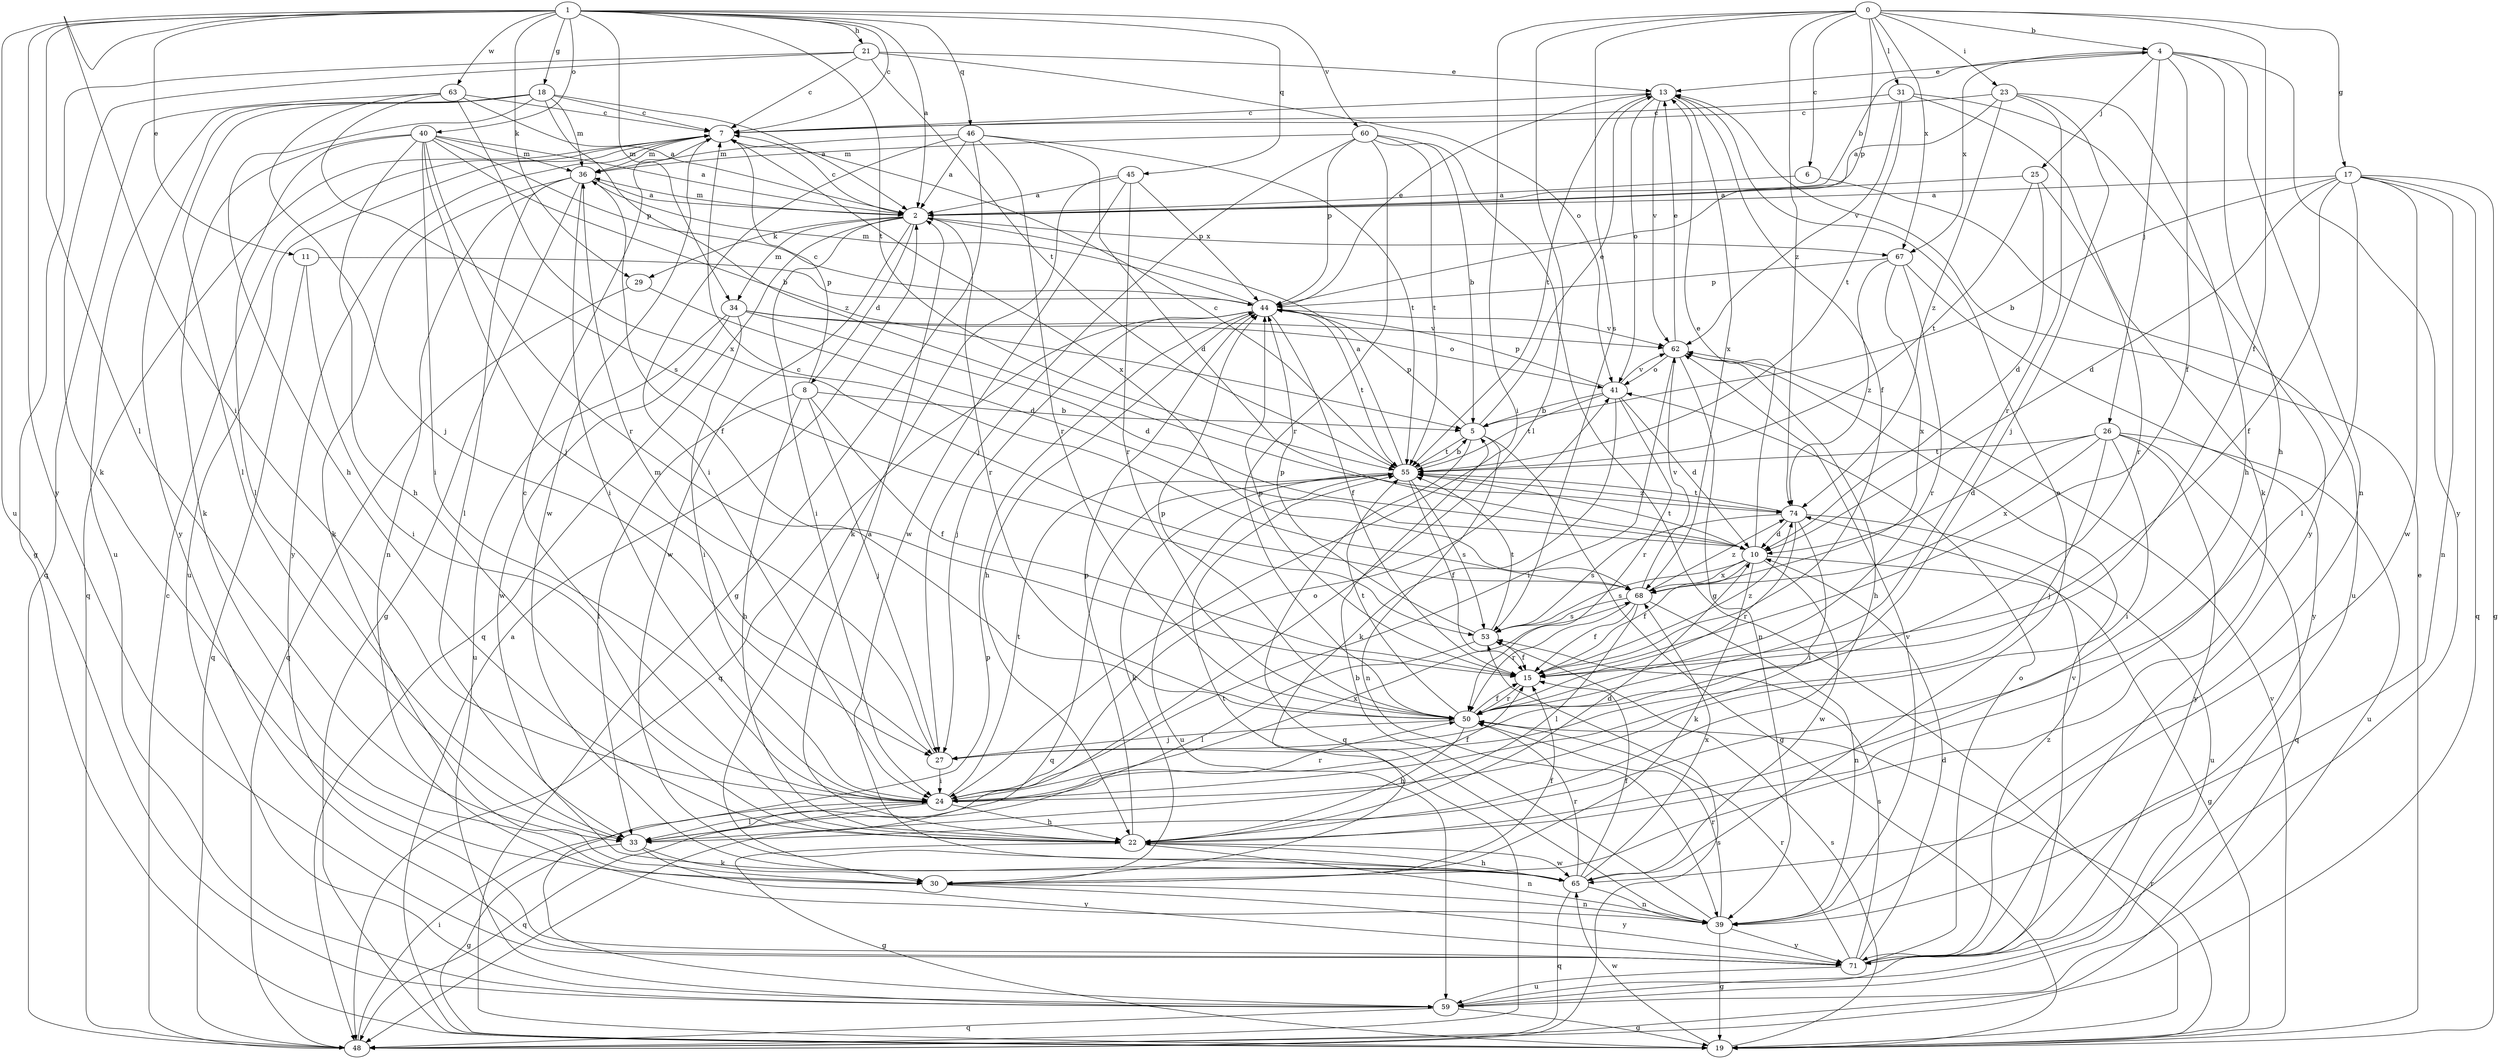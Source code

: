 strict digraph  {
0;
1;
2;
4;
5;
6;
7;
8;
10;
11;
13;
15;
17;
18;
19;
21;
22;
23;
24;
25;
26;
27;
29;
30;
31;
33;
34;
36;
39;
40;
41;
44;
45;
46;
48;
50;
53;
55;
59;
60;
62;
63;
65;
67;
68;
71;
74;
0 -> 4  [label=b];
0 -> 6  [label=c];
0 -> 15  [label=f];
0 -> 17  [label=g];
0 -> 23  [label=i];
0 -> 24  [label=i];
0 -> 31  [label=l];
0 -> 33  [label=l];
0 -> 44  [label=p];
0 -> 53  [label=s];
0 -> 67  [label=x];
0 -> 74  [label=z];
1 -> 2  [label=a];
1 -> 7  [label=c];
1 -> 11  [label=e];
1 -> 18  [label=g];
1 -> 21  [label=h];
1 -> 24  [label=i];
1 -> 29  [label=k];
1 -> 33  [label=l];
1 -> 34  [label=m];
1 -> 40  [label=o];
1 -> 45  [label=q];
1 -> 46  [label=q];
1 -> 55  [label=t];
1 -> 59  [label=u];
1 -> 60  [label=v];
1 -> 63  [label=w];
1 -> 71  [label=y];
2 -> 4  [label=b];
2 -> 7  [label=c];
2 -> 8  [label=d];
2 -> 24  [label=i];
2 -> 29  [label=k];
2 -> 34  [label=m];
2 -> 36  [label=m];
2 -> 48  [label=q];
2 -> 50  [label=r];
2 -> 65  [label=w];
2 -> 67  [label=x];
4 -> 13  [label=e];
4 -> 15  [label=f];
4 -> 22  [label=h];
4 -> 25  [label=j];
4 -> 26  [label=j];
4 -> 39  [label=n];
4 -> 67  [label=x];
4 -> 71  [label=y];
5 -> 13  [label=e];
5 -> 19  [label=g];
5 -> 39  [label=n];
5 -> 44  [label=p];
5 -> 48  [label=q];
5 -> 55  [label=t];
6 -> 2  [label=a];
6 -> 59  [label=u];
7 -> 36  [label=m];
7 -> 48  [label=q];
7 -> 59  [label=u];
7 -> 65  [label=w];
7 -> 68  [label=x];
7 -> 71  [label=y];
8 -> 5  [label=b];
8 -> 7  [label=c];
8 -> 15  [label=f];
8 -> 22  [label=h];
8 -> 27  [label=j];
8 -> 33  [label=l];
10 -> 13  [label=e];
10 -> 15  [label=f];
10 -> 19  [label=g];
10 -> 30  [label=k];
10 -> 53  [label=s];
10 -> 55  [label=t];
10 -> 65  [label=w];
10 -> 68  [label=x];
11 -> 24  [label=i];
11 -> 44  [label=p];
11 -> 48  [label=q];
13 -> 7  [label=c];
13 -> 15  [label=f];
13 -> 41  [label=o];
13 -> 55  [label=t];
13 -> 62  [label=v];
13 -> 68  [label=x];
15 -> 44  [label=p];
15 -> 50  [label=r];
15 -> 74  [label=z];
17 -> 2  [label=a];
17 -> 5  [label=b];
17 -> 10  [label=d];
17 -> 15  [label=f];
17 -> 19  [label=g];
17 -> 33  [label=l];
17 -> 39  [label=n];
17 -> 48  [label=q];
17 -> 65  [label=w];
18 -> 2  [label=a];
18 -> 7  [label=c];
18 -> 22  [label=h];
18 -> 33  [label=l];
18 -> 36  [label=m];
18 -> 59  [label=u];
18 -> 71  [label=y];
18 -> 74  [label=z];
19 -> 2  [label=a];
19 -> 13  [label=e];
19 -> 50  [label=r];
19 -> 53  [label=s];
19 -> 62  [label=v];
19 -> 65  [label=w];
21 -> 7  [label=c];
21 -> 13  [label=e];
21 -> 19  [label=g];
21 -> 30  [label=k];
21 -> 41  [label=o];
21 -> 55  [label=t];
22 -> 2  [label=a];
22 -> 7  [label=c];
22 -> 10  [label=d];
22 -> 19  [label=g];
22 -> 39  [label=n];
22 -> 44  [label=p];
22 -> 65  [label=w];
23 -> 2  [label=a];
23 -> 7  [label=c];
23 -> 22  [label=h];
23 -> 27  [label=j];
23 -> 50  [label=r];
23 -> 74  [label=z];
24 -> 15  [label=f];
24 -> 22  [label=h];
24 -> 33  [label=l];
24 -> 41  [label=o];
24 -> 48  [label=q];
24 -> 50  [label=r];
24 -> 55  [label=t];
24 -> 68  [label=x];
25 -> 2  [label=a];
25 -> 10  [label=d];
25 -> 50  [label=r];
25 -> 55  [label=t];
26 -> 10  [label=d];
26 -> 24  [label=i];
26 -> 27  [label=j];
26 -> 48  [label=q];
26 -> 55  [label=t];
26 -> 59  [label=u];
26 -> 68  [label=x];
26 -> 71  [label=y];
27 -> 24  [label=i];
27 -> 36  [label=m];
29 -> 10  [label=d];
29 -> 48  [label=q];
30 -> 15  [label=f];
30 -> 39  [label=n];
30 -> 71  [label=y];
31 -> 7  [label=c];
31 -> 30  [label=k];
31 -> 55  [label=t];
31 -> 62  [label=v];
31 -> 71  [label=y];
33 -> 19  [label=g];
33 -> 30  [label=k];
33 -> 71  [label=y];
34 -> 10  [label=d];
34 -> 24  [label=i];
34 -> 41  [label=o];
34 -> 59  [label=u];
34 -> 62  [label=v];
34 -> 65  [label=w];
36 -> 2  [label=a];
36 -> 15  [label=f];
36 -> 19  [label=g];
36 -> 24  [label=i];
36 -> 30  [label=k];
36 -> 33  [label=l];
36 -> 39  [label=n];
39 -> 5  [label=b];
39 -> 19  [label=g];
39 -> 50  [label=r];
39 -> 55  [label=t];
39 -> 62  [label=v];
39 -> 71  [label=y];
40 -> 2  [label=a];
40 -> 5  [label=b];
40 -> 22  [label=h];
40 -> 24  [label=i];
40 -> 27  [label=j];
40 -> 30  [label=k];
40 -> 33  [label=l];
40 -> 36  [label=m];
40 -> 44  [label=p];
40 -> 50  [label=r];
41 -> 5  [label=b];
41 -> 10  [label=d];
41 -> 30  [label=k];
41 -> 44  [label=p];
41 -> 50  [label=r];
41 -> 55  [label=t];
41 -> 62  [label=v];
44 -> 13  [label=e];
44 -> 15  [label=f];
44 -> 22  [label=h];
44 -> 27  [label=j];
44 -> 36  [label=m];
44 -> 48  [label=q];
44 -> 55  [label=t];
44 -> 62  [label=v];
45 -> 2  [label=a];
45 -> 30  [label=k];
45 -> 44  [label=p];
45 -> 50  [label=r];
45 -> 65  [label=w];
46 -> 2  [label=a];
46 -> 10  [label=d];
46 -> 19  [label=g];
46 -> 24  [label=i];
46 -> 36  [label=m];
46 -> 50  [label=r];
46 -> 55  [label=t];
48 -> 7  [label=c];
48 -> 24  [label=i];
48 -> 53  [label=s];
50 -> 15  [label=f];
50 -> 22  [label=h];
50 -> 27  [label=j];
50 -> 44  [label=p];
50 -> 55  [label=t];
53 -> 15  [label=f];
53 -> 33  [label=l];
53 -> 44  [label=p];
53 -> 55  [label=t];
55 -> 2  [label=a];
55 -> 5  [label=b];
55 -> 7  [label=c];
55 -> 15  [label=f];
55 -> 30  [label=k];
55 -> 48  [label=q];
55 -> 53  [label=s];
55 -> 59  [label=u];
55 -> 74  [label=z];
59 -> 19  [label=g];
59 -> 44  [label=p];
59 -> 48  [label=q];
59 -> 62  [label=v];
60 -> 5  [label=b];
60 -> 19  [label=g];
60 -> 27  [label=j];
60 -> 36  [label=m];
60 -> 44  [label=p];
60 -> 50  [label=r];
60 -> 55  [label=t];
62 -> 13  [label=e];
62 -> 22  [label=h];
62 -> 24  [label=i];
62 -> 39  [label=n];
62 -> 41  [label=o];
63 -> 2  [label=a];
63 -> 7  [label=c];
63 -> 27  [label=j];
63 -> 48  [label=q];
63 -> 53  [label=s];
63 -> 68  [label=x];
65 -> 13  [label=e];
65 -> 15  [label=f];
65 -> 22  [label=h];
65 -> 39  [label=n];
65 -> 48  [label=q];
65 -> 50  [label=r];
65 -> 68  [label=x];
67 -> 44  [label=p];
67 -> 50  [label=r];
67 -> 68  [label=x];
67 -> 71  [label=y];
67 -> 74  [label=z];
68 -> 7  [label=c];
68 -> 15  [label=f];
68 -> 33  [label=l];
68 -> 39  [label=n];
68 -> 50  [label=r];
68 -> 53  [label=s];
68 -> 62  [label=v];
68 -> 74  [label=z];
71 -> 10  [label=d];
71 -> 41  [label=o];
71 -> 50  [label=r];
71 -> 53  [label=s];
71 -> 59  [label=u];
71 -> 74  [label=z];
74 -> 10  [label=d];
74 -> 24  [label=i];
74 -> 50  [label=r];
74 -> 53  [label=s];
74 -> 55  [label=t];
74 -> 59  [label=u];
}
